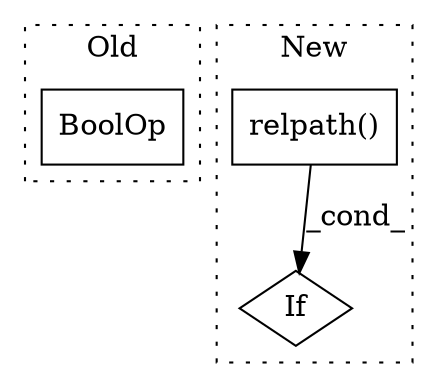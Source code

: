 digraph G {
subgraph cluster0 {
1 [label="BoolOp" a="72" s="12480" l="51" shape="box"];
label = "Old";
style="dotted";
}
subgraph cluster1 {
2 [label="relpath()" a="75" s="17351,17386" l="16,1" shape="box"];
3 [label="If" a="96" s="17205" l="406" shape="diamond"];
label = "New";
style="dotted";
}
2 -> 3 [label="_cond_"];
}